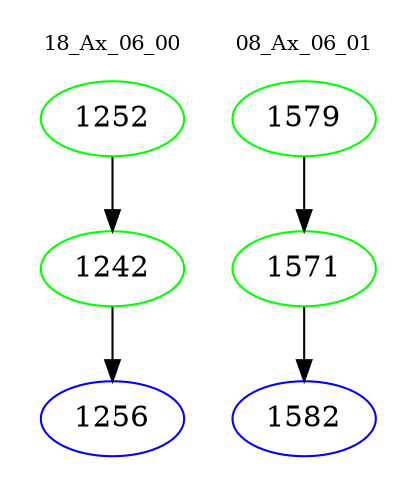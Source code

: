 digraph{
subgraph cluster_0 {
color = white
label = "18_Ax_06_00";
fontsize=10;
T0_1252 [label="1252", color="green"]
T0_1252 -> T0_1242 [color="black"]
T0_1242 [label="1242", color="green"]
T0_1242 -> T0_1256 [color="black"]
T0_1256 [label="1256", color="blue"]
}
subgraph cluster_1 {
color = white
label = "08_Ax_06_01";
fontsize=10;
T1_1579 [label="1579", color="green"]
T1_1579 -> T1_1571 [color="black"]
T1_1571 [label="1571", color="green"]
T1_1571 -> T1_1582 [color="black"]
T1_1582 [label="1582", color="blue"]
}
}
